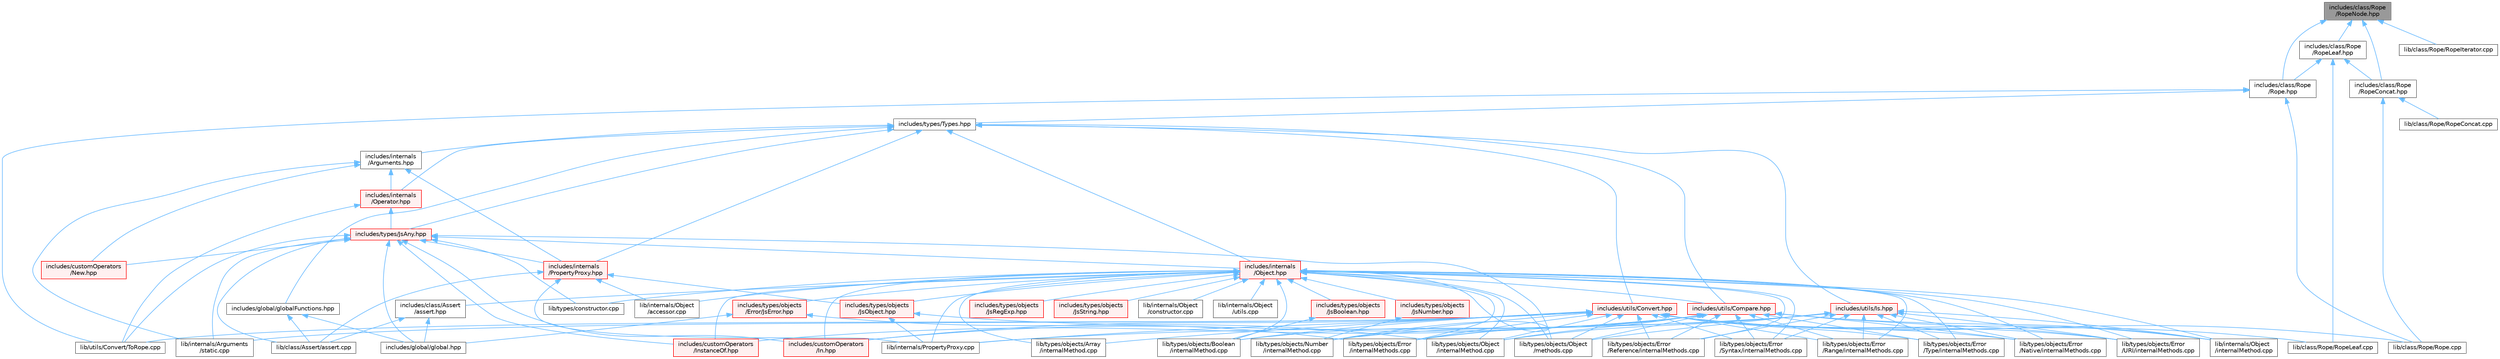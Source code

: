 digraph "includes/class/Rope/RopeNode.hpp"
{
 // LATEX_PDF_SIZE
  bgcolor="transparent";
  edge [fontname=Helvetica,fontsize=10,labelfontname=Helvetica,labelfontsize=10];
  node [fontname=Helvetica,fontsize=10,shape=box,height=0.2,width=0.4];
  Node1 [id="Node000001",label="includes/class/Rope\l/RopeNode.hpp",height=0.2,width=0.4,color="gray40", fillcolor="grey60", style="filled", fontcolor="black",tooltip=" "];
  Node1 -> Node2 [id="edge1_Node000001_Node000002",dir="back",color="steelblue1",style="solid",tooltip=" "];
  Node2 [id="Node000002",label="includes/class/Rope\l/Rope.hpp",height=0.2,width=0.4,color="grey40", fillcolor="white", style="filled",URL="$Rope_8hpp.html",tooltip=" "];
  Node2 -> Node3 [id="edge2_Node000002_Node000003",dir="back",color="steelblue1",style="solid",tooltip=" "];
  Node3 [id="Node000003",label="includes/types/Types.hpp",height=0.2,width=0.4,color="grey40", fillcolor="white", style="filled",URL="$Types_8hpp.html",tooltip=" "];
  Node3 -> Node4 [id="edge3_Node000003_Node000004",dir="back",color="steelblue1",style="solid",tooltip=" "];
  Node4 [id="Node000004",label="includes/global/globalFunctions.hpp",height=0.2,width=0.4,color="grey40", fillcolor="white", style="filled",URL="$globalFunctions_8hpp.html",tooltip=" "];
  Node4 -> Node5 [id="edge4_Node000004_Node000005",dir="back",color="steelblue1",style="solid",tooltip=" "];
  Node5 [id="Node000005",label="includes/global/global.hpp",height=0.2,width=0.4,color="grey40", fillcolor="white", style="filled",URL="$global_8hpp.html",tooltip=" "];
  Node4 -> Node6 [id="edge5_Node000004_Node000006",dir="back",color="steelblue1",style="solid",tooltip=" "];
  Node6 [id="Node000006",label="lib/class/Assert/assert.cpp",height=0.2,width=0.4,color="grey40", fillcolor="white", style="filled",URL="$assert_8cpp.html",tooltip=" "];
  Node3 -> Node7 [id="edge6_Node000003_Node000007",dir="back",color="steelblue1",style="solid",tooltip=" "];
  Node7 [id="Node000007",label="includes/internals\l/Arguments.hpp",height=0.2,width=0.4,color="grey40", fillcolor="white", style="filled",URL="$Arguments_8hpp.html",tooltip=" "];
  Node7 -> Node8 [id="edge7_Node000007_Node000008",dir="back",color="steelblue1",style="solid",tooltip=" "];
  Node8 [id="Node000008",label="includes/customOperators\l/New.hpp",height=0.2,width=0.4,color="red", fillcolor="#FFF0F0", style="filled",URL="$New_8hpp.html",tooltip=" "];
  Node7 -> Node11 [id="edge8_Node000007_Node000011",dir="back",color="steelblue1",style="solid",tooltip=" "];
  Node11 [id="Node000011",label="includes/internals\l/Operator.hpp",height=0.2,width=0.4,color="red", fillcolor="#FFF0F0", style="filled",URL="$Operator_8hpp.html",tooltip=" "];
  Node11 -> Node12 [id="edge9_Node000011_Node000012",dir="back",color="steelblue1",style="solid",tooltip=" "];
  Node12 [id="Node000012",label="includes/types/JsAny.hpp",height=0.2,width=0.4,color="red", fillcolor="#FFF0F0", style="filled",URL="$JsAny_8hpp.html",tooltip=" "];
  Node12 -> Node16 [id="edge10_Node000012_Node000016",dir="back",color="steelblue1",style="solid",tooltip=" "];
  Node16 [id="Node000016",label="includes/customOperators\l/In.hpp",height=0.2,width=0.4,color="red", fillcolor="#FFF0F0", style="filled",URL="$In_8hpp.html",tooltip=" "];
  Node12 -> Node17 [id="edge11_Node000012_Node000017",dir="back",color="steelblue1",style="solid",tooltip=" "];
  Node17 [id="Node000017",label="includes/customOperators\l/InstanceOf.hpp",height=0.2,width=0.4,color="red", fillcolor="#FFF0F0", style="filled",URL="$InstanceOf_8hpp.html",tooltip=" "];
  Node12 -> Node8 [id="edge12_Node000012_Node000008",dir="back",color="steelblue1",style="solid",tooltip=" "];
  Node12 -> Node5 [id="edge13_Node000012_Node000005",dir="back",color="steelblue1",style="solid",tooltip=" "];
  Node12 -> Node140 [id="edge14_Node000012_Node000140",dir="back",color="steelblue1",style="solid",tooltip=" "];
  Node140 [id="Node000140",label="includes/internals\l/Object.hpp",height=0.2,width=0.4,color="red", fillcolor="#FFF0F0", style="filled",URL="$Object_8hpp.html",tooltip=" "];
  Node140 -> Node141 [id="edge15_Node000140_Node000141",dir="back",color="steelblue1",style="solid",tooltip=" "];
  Node141 [id="Node000141",label="includes/class/Assert\l/assert.hpp",height=0.2,width=0.4,color="grey40", fillcolor="white", style="filled",URL="$assert_8hpp.html",tooltip=" "];
  Node141 -> Node5 [id="edge16_Node000141_Node000005",dir="back",color="steelblue1",style="solid",tooltip=" "];
  Node141 -> Node6 [id="edge17_Node000141_Node000006",dir="back",color="steelblue1",style="solid",tooltip=" "];
  Node140 -> Node16 [id="edge18_Node000140_Node000016",dir="back",color="steelblue1",style="solid",tooltip=" "];
  Node140 -> Node17 [id="edge19_Node000140_Node000017",dir="back",color="steelblue1",style="solid",tooltip=" "];
  Node140 -> Node142 [id="edge20_Node000140_Node000142",dir="back",color="steelblue1",style="solid",tooltip=" "];
  Node142 [id="Node000142",label="includes/types/objects\l/Error/JsError.hpp",height=0.2,width=0.4,color="red", fillcolor="#FFF0F0", style="filled",URL="$JsError_8hpp.html",tooltip=" "];
  Node142 -> Node5 [id="edge21_Node000142_Node000005",dir="back",color="steelblue1",style="solid",tooltip=" "];
  Node142 -> Node53 [id="edge22_Node000142_Node000053",dir="back",color="steelblue1",style="solid",tooltip=" "];
  Node53 [id="Node000053",label="lib/types/objects/Error\l/internalMethods.cpp",height=0.2,width=0.4,color="grey40", fillcolor="white", style="filled",URL="$internalMethods_8cpp.html",tooltip=" "];
  Node140 -> Node150 [id="edge23_Node000140_Node000150",dir="back",color="steelblue1",style="solid",tooltip=" "];
  Node150 [id="Node000150",label="includes/types/objects\l/JsBoolean.hpp",height=0.2,width=0.4,color="red", fillcolor="#FFF0F0", style="filled",URL="$JsBoolean_8hpp.html",tooltip=" "];
  Node150 -> Node37 [id="edge24_Node000150_Node000037",dir="back",color="steelblue1",style="solid",tooltip=" "];
  Node37 [id="Node000037",label="lib/types/objects/Boolean\l/internalMethod.cpp",height=0.2,width=0.4,color="grey40", fillcolor="white", style="filled",URL="$types_2objects_2Boolean_2internalMethod_8cpp.html",tooltip=" "];
  Node140 -> Node152 [id="edge25_Node000140_Node000152",dir="back",color="steelblue1",style="solid",tooltip=" "];
  Node152 [id="Node000152",label="includes/types/objects\l/JsNumber.hpp",height=0.2,width=0.4,color="red", fillcolor="#FFF0F0", style="filled",URL="$JsNumber_8hpp.html",tooltip=" "];
  Node152 -> Node59 [id="edge26_Node000152_Node000059",dir="back",color="steelblue1",style="solid",tooltip=" "];
  Node59 [id="Node000059",label="lib/types/objects/Number\l/internalMethod.cpp",height=0.2,width=0.4,color="grey40", fillcolor="white", style="filled",URL="$types_2objects_2Number_2internalMethod_8cpp.html",tooltip=" "];
  Node140 -> Node24 [id="edge27_Node000140_Node000024",dir="back",color="steelblue1",style="solid",tooltip=" "];
  Node24 [id="Node000024",label="includes/types/objects\l/JsObject.hpp",height=0.2,width=0.4,color="red", fillcolor="#FFF0F0", style="filled",URL="$JsObject_8hpp.html",tooltip=" "];
  Node24 -> Node76 [id="edge28_Node000024_Node000076",dir="back",color="steelblue1",style="solid",tooltip=" "];
  Node76 [id="Node000076",label="lib/internals/PropertyProxy.cpp",height=0.2,width=0.4,color="grey40", fillcolor="white", style="filled",URL="$PropertyProxy_8cpp.html",tooltip=" "];
  Node24 -> Node63 [id="edge29_Node000024_Node000063",dir="back",color="steelblue1",style="solid",tooltip=" "];
  Node63 [id="Node000063",label="lib/types/objects/Object\l/internalMethod.cpp",height=0.2,width=0.4,color="grey40", fillcolor="white", style="filled",URL="$types_2objects_2Object_2internalMethod_8cpp.html",tooltip=" "];
  Node140 -> Node83 [id="edge30_Node000140_Node000083",dir="back",color="steelblue1",style="solid",tooltip=" "];
  Node83 [id="Node000083",label="includes/types/objects\l/JsRegExp.hpp",height=0.2,width=0.4,color="red", fillcolor="#FFF0F0", style="filled",URL="$JsRegExp_8hpp.html",tooltip=" "];
  Node140 -> Node84 [id="edge31_Node000140_Node000084",dir="back",color="steelblue1",style="solid",tooltip=" "];
  Node84 [id="Node000084",label="includes/types/objects\l/JsString.hpp",height=0.2,width=0.4,color="red", fillcolor="#FFF0F0", style="filled",URL="$JsString_8hpp.html",tooltip=" "];
  Node140 -> Node88 [id="edge32_Node000140_Node000088",dir="back",color="steelblue1",style="solid",tooltip=" "];
  Node88 [id="Node000088",label="includes/utils/Compare.hpp",height=0.2,width=0.4,color="red", fillcolor="#FFF0F0", style="filled",URL="$Compare_8hpp.html",tooltip=" "];
  Node88 -> Node16 [id="edge33_Node000088_Node000016",dir="back",color="steelblue1",style="solid",tooltip=" "];
  Node88 -> Node17 [id="edge34_Node000088_Node000017",dir="back",color="steelblue1",style="solid",tooltip=" "];
  Node88 -> Node32 [id="edge35_Node000088_Node000032",dir="back",color="steelblue1",style="solid",tooltip=" "];
  Node32 [id="Node000032",label="lib/internals/Object\l/internalMethod.cpp",height=0.2,width=0.4,color="grey40", fillcolor="white", style="filled",URL="$internals_2Object_2internalMethod_8cpp.html",tooltip=" "];
  Node88 -> Node37 [id="edge36_Node000088_Node000037",dir="back",color="steelblue1",style="solid",tooltip=" "];
  Node88 -> Node40 [id="edge37_Node000088_Node000040",dir="back",color="steelblue1",style="solid",tooltip=" "];
  Node40 [id="Node000040",label="lib/types/objects/Error\l/Native/internalMethods.cpp",height=0.2,width=0.4,color="grey40", fillcolor="white", style="filled",URL="$Native_2internalMethods_8cpp.html",tooltip=" "];
  Node88 -> Node42 [id="edge38_Node000088_Node000042",dir="back",color="steelblue1",style="solid",tooltip=" "];
  Node42 [id="Node000042",label="lib/types/objects/Error\l/Range/internalMethods.cpp",height=0.2,width=0.4,color="grey40", fillcolor="white", style="filled",URL="$Range_2internalMethods_8cpp.html",tooltip=" "];
  Node88 -> Node44 [id="edge39_Node000088_Node000044",dir="back",color="steelblue1",style="solid",tooltip=" "];
  Node44 [id="Node000044",label="lib/types/objects/Error\l/Reference/internalMethods.cpp",height=0.2,width=0.4,color="grey40", fillcolor="white", style="filled",URL="$Reference_2internalMethods_8cpp.html",tooltip=" "];
  Node88 -> Node46 [id="edge40_Node000088_Node000046",dir="back",color="steelblue1",style="solid",tooltip=" "];
  Node46 [id="Node000046",label="lib/types/objects/Error\l/Syntax/internalMethods.cpp",height=0.2,width=0.4,color="grey40", fillcolor="white", style="filled",URL="$Syntax_2internalMethods_8cpp.html",tooltip=" "];
  Node88 -> Node48 [id="edge41_Node000088_Node000048",dir="back",color="steelblue1",style="solid",tooltip=" "];
  Node48 [id="Node000048",label="lib/types/objects/Error\l/Type/internalMethods.cpp",height=0.2,width=0.4,color="grey40", fillcolor="white", style="filled",URL="$Type_2internalMethods_8cpp.html",tooltip=" "];
  Node88 -> Node50 [id="edge42_Node000088_Node000050",dir="back",color="steelblue1",style="solid",tooltip=" "];
  Node50 [id="Node000050",label="lib/types/objects/Error\l/URI/internalMethods.cpp",height=0.2,width=0.4,color="grey40", fillcolor="white", style="filled",URL="$URI_2internalMethods_8cpp.html",tooltip=" "];
  Node88 -> Node53 [id="edge43_Node000088_Node000053",dir="back",color="steelblue1",style="solid",tooltip=" "];
  Node88 -> Node59 [id="edge44_Node000088_Node000059",dir="back",color="steelblue1",style="solid",tooltip=" "];
  Node88 -> Node63 [id="edge45_Node000088_Node000063",dir="back",color="steelblue1",style="solid",tooltip=" "];
  Node88 -> Node64 [id="edge46_Node000088_Node000064",dir="back",color="steelblue1",style="solid",tooltip=" "];
  Node64 [id="Node000064",label="lib/types/objects/Object\l/methods.cpp",height=0.2,width=0.4,color="grey40", fillcolor="white", style="filled",URL="$Object_2methods_8cpp.html",tooltip=" "];
  Node140 -> Node153 [id="edge47_Node000140_Node000153",dir="back",color="steelblue1",style="solid",tooltip=" "];
  Node153 [id="Node000153",label="lib/internals/Object\l/accessor.cpp",height=0.2,width=0.4,color="grey40", fillcolor="white", style="filled",URL="$internals_2Object_2accessor_8cpp.html",tooltip=" "];
  Node140 -> Node139 [id="edge48_Node000140_Node000139",dir="back",color="steelblue1",style="solid",tooltip=" "];
  Node139 [id="Node000139",label="lib/internals/Object\l/constructor.cpp",height=0.2,width=0.4,color="grey40", fillcolor="white", style="filled",URL="$internals_2Object_2constructor_8cpp.html",tooltip=" "];
  Node140 -> Node32 [id="edge49_Node000140_Node000032",dir="back",color="steelblue1",style="solid",tooltip=" "];
  Node140 -> Node154 [id="edge50_Node000140_Node000154",dir="back",color="steelblue1",style="solid",tooltip=" "];
  Node154 [id="Node000154",label="lib/internals/Object\l/utils.cpp",height=0.2,width=0.4,color="grey40", fillcolor="white", style="filled",URL="$utils_8cpp.html",tooltip=" "];
  Node140 -> Node76 [id="edge51_Node000140_Node000076",dir="back",color="steelblue1",style="solid",tooltip=" "];
  Node140 -> Node155 [id="edge52_Node000140_Node000155",dir="back",color="steelblue1",style="solid",tooltip=" "];
  Node155 [id="Node000155",label="lib/types/constructor.cpp",height=0.2,width=0.4,color="grey40", fillcolor="white", style="filled",URL="$types_2constructor_8cpp.html",tooltip=" "];
  Node140 -> Node34 [id="edge53_Node000140_Node000034",dir="back",color="steelblue1",style="solid",tooltip=" "];
  Node34 [id="Node000034",label="lib/types/objects/Array\l/internalMethod.cpp",height=0.2,width=0.4,color="grey40", fillcolor="white", style="filled",URL="$types_2objects_2Array_2internalMethod_8cpp.html",tooltip=" "];
  Node140 -> Node37 [id="edge54_Node000140_Node000037",dir="back",color="steelblue1",style="solid",tooltip=" "];
  Node140 -> Node40 [id="edge55_Node000140_Node000040",dir="back",color="steelblue1",style="solid",tooltip=" "];
  Node140 -> Node42 [id="edge56_Node000140_Node000042",dir="back",color="steelblue1",style="solid",tooltip=" "];
  Node140 -> Node44 [id="edge57_Node000140_Node000044",dir="back",color="steelblue1",style="solid",tooltip=" "];
  Node140 -> Node46 [id="edge58_Node000140_Node000046",dir="back",color="steelblue1",style="solid",tooltip=" "];
  Node140 -> Node48 [id="edge59_Node000140_Node000048",dir="back",color="steelblue1",style="solid",tooltip=" "];
  Node140 -> Node50 [id="edge60_Node000140_Node000050",dir="back",color="steelblue1",style="solid",tooltip=" "];
  Node140 -> Node53 [id="edge61_Node000140_Node000053",dir="back",color="steelblue1",style="solid",tooltip=" "];
  Node140 -> Node59 [id="edge62_Node000140_Node000059",dir="back",color="steelblue1",style="solid",tooltip=" "];
  Node140 -> Node63 [id="edge63_Node000140_Node000063",dir="back",color="steelblue1",style="solid",tooltip=" "];
  Node140 -> Node64 [id="edge64_Node000140_Node000064",dir="back",color="steelblue1",style="solid",tooltip=" "];
  Node12 -> Node156 [id="edge65_Node000012_Node000156",dir="back",color="steelblue1",style="solid",tooltip=" "];
  Node156 [id="Node000156",label="includes/internals\l/PropertyProxy.hpp",height=0.2,width=0.4,color="red", fillcolor="#FFF0F0", style="filled",URL="$PropertyProxy_8hpp.html",tooltip=" "];
  Node156 -> Node24 [id="edge66_Node000156_Node000024",dir="back",color="steelblue1",style="solid",tooltip=" "];
  Node156 -> Node6 [id="edge67_Node000156_Node000006",dir="back",color="steelblue1",style="solid",tooltip=" "];
  Node156 -> Node153 [id="edge68_Node000156_Node000153",dir="back",color="steelblue1",style="solid",tooltip=" "];
  Node156 -> Node76 [id="edge69_Node000156_Node000076",dir="back",color="steelblue1",style="solid",tooltip=" "];
  Node12 -> Node6 [id="edge70_Node000012_Node000006",dir="back",color="steelblue1",style="solid",tooltip=" "];
  Node12 -> Node31 [id="edge71_Node000012_Node000031",dir="back",color="steelblue1",style="solid",tooltip=" "];
  Node31 [id="Node000031",label="lib/internals/Arguments\l/static.cpp",height=0.2,width=0.4,color="grey40", fillcolor="white", style="filled",URL="$internals_2Arguments_2static_8cpp.html",tooltip=" "];
  Node12 -> Node155 [id="edge72_Node000012_Node000155",dir="back",color="steelblue1",style="solid",tooltip=" "];
  Node12 -> Node64 [id="edge73_Node000012_Node000064",dir="back",color="steelblue1",style="solid",tooltip=" "];
  Node12 -> Node134 [id="edge74_Node000012_Node000134",dir="back",color="steelblue1",style="solid",tooltip=" "];
  Node134 [id="Node000134",label="lib/utils/Convert/ToRope.cpp",height=0.2,width=0.4,color="grey40", fillcolor="white", style="filled",URL="$ToRope_8cpp.html",tooltip=" "];
  Node11 -> Node134 [id="edge75_Node000011_Node000134",dir="back",color="steelblue1",style="solid",tooltip=" "];
  Node7 -> Node156 [id="edge76_Node000007_Node000156",dir="back",color="steelblue1",style="solid",tooltip=" "];
  Node7 -> Node31 [id="edge77_Node000007_Node000031",dir="back",color="steelblue1",style="solid",tooltip=" "];
  Node3 -> Node140 [id="edge78_Node000003_Node000140",dir="back",color="steelblue1",style="solid",tooltip=" "];
  Node3 -> Node11 [id="edge79_Node000003_Node000011",dir="back",color="steelblue1",style="solid",tooltip=" "];
  Node3 -> Node156 [id="edge80_Node000003_Node000156",dir="back",color="steelblue1",style="solid",tooltip=" "];
  Node3 -> Node12 [id="edge81_Node000003_Node000012",dir="back",color="steelblue1",style="solid",tooltip=" "];
  Node3 -> Node88 [id="edge82_Node000003_Node000088",dir="back",color="steelblue1",style="solid",tooltip=" "];
  Node3 -> Node93 [id="edge83_Node000003_Node000093",dir="back",color="steelblue1",style="solid",tooltip=" "];
  Node93 [id="Node000093",label="includes/utils/Convert.hpp",height=0.2,width=0.4,color="red", fillcolor="#FFF0F0", style="filled",URL="$Convert_8hpp.html",tooltip=" "];
  Node93 -> Node16 [id="edge84_Node000093_Node000016",dir="back",color="steelblue1",style="solid",tooltip=" "];
  Node93 -> Node96 [id="edge85_Node000093_Node000096",dir="back",color="steelblue1",style="solid",tooltip=" "];
  Node96 [id="Node000096",label="lib/class/Rope/Rope.cpp",height=0.2,width=0.4,color="grey40", fillcolor="white", style="filled",URL="$Rope_8cpp.html",tooltip=" "];
  Node93 -> Node97 [id="edge86_Node000093_Node000097",dir="back",color="steelblue1",style="solid",tooltip=" "];
  Node97 [id="Node000097",label="lib/class/Rope/RopeLeaf.cpp",height=0.2,width=0.4,color="grey40", fillcolor="white", style="filled",URL="$RopeLeaf_8cpp.html",tooltip=" "];
  Node93 -> Node31 [id="edge87_Node000093_Node000031",dir="back",color="steelblue1",style="solid",tooltip=" "];
  Node93 -> Node32 [id="edge88_Node000093_Node000032",dir="back",color="steelblue1",style="solid",tooltip=" "];
  Node93 -> Node76 [id="edge89_Node000093_Node000076",dir="back",color="steelblue1",style="solid",tooltip=" "];
  Node93 -> Node34 [id="edge90_Node000093_Node000034",dir="back",color="steelblue1",style="solid",tooltip=" "];
  Node93 -> Node37 [id="edge91_Node000093_Node000037",dir="back",color="steelblue1",style="solid",tooltip=" "];
  Node93 -> Node40 [id="edge92_Node000093_Node000040",dir="back",color="steelblue1",style="solid",tooltip=" "];
  Node93 -> Node42 [id="edge93_Node000093_Node000042",dir="back",color="steelblue1",style="solid",tooltip=" "];
  Node93 -> Node44 [id="edge94_Node000093_Node000044",dir="back",color="steelblue1",style="solid",tooltip=" "];
  Node93 -> Node46 [id="edge95_Node000093_Node000046",dir="back",color="steelblue1",style="solid",tooltip=" "];
  Node93 -> Node48 [id="edge96_Node000093_Node000048",dir="back",color="steelblue1",style="solid",tooltip=" "];
  Node93 -> Node50 [id="edge97_Node000093_Node000050",dir="back",color="steelblue1",style="solid",tooltip=" "];
  Node93 -> Node53 [id="edge98_Node000093_Node000053",dir="back",color="steelblue1",style="solid",tooltip=" "];
  Node93 -> Node59 [id="edge99_Node000093_Node000059",dir="back",color="steelblue1",style="solid",tooltip=" "];
  Node93 -> Node63 [id="edge100_Node000093_Node000063",dir="back",color="steelblue1",style="solid",tooltip=" "];
  Node93 -> Node64 [id="edge101_Node000093_Node000064",dir="back",color="steelblue1",style="solid",tooltip=" "];
  Node93 -> Node134 [id="edge102_Node000093_Node000134",dir="back",color="steelblue1",style="solid",tooltip=" "];
  Node3 -> Node138 [id="edge103_Node000003_Node000138",dir="back",color="steelblue1",style="solid",tooltip=" "];
  Node138 [id="Node000138",label="includes/utils/Is.hpp",height=0.2,width=0.4,color="red", fillcolor="#FFF0F0", style="filled",URL="$Is_8hpp.html",tooltip=" "];
  Node138 -> Node32 [id="edge104_Node000138_Node000032",dir="back",color="steelblue1",style="solid",tooltip=" "];
  Node138 -> Node76 [id="edge105_Node000138_Node000076",dir="back",color="steelblue1",style="solid",tooltip=" "];
  Node138 -> Node40 [id="edge106_Node000138_Node000040",dir="back",color="steelblue1",style="solid",tooltip=" "];
  Node138 -> Node42 [id="edge107_Node000138_Node000042",dir="back",color="steelblue1",style="solid",tooltip=" "];
  Node138 -> Node44 [id="edge108_Node000138_Node000044",dir="back",color="steelblue1",style="solid",tooltip=" "];
  Node138 -> Node46 [id="edge109_Node000138_Node000046",dir="back",color="steelblue1",style="solid",tooltip=" "];
  Node138 -> Node48 [id="edge110_Node000138_Node000048",dir="back",color="steelblue1",style="solid",tooltip=" "];
  Node138 -> Node50 [id="edge111_Node000138_Node000050",dir="back",color="steelblue1",style="solid",tooltip=" "];
  Node138 -> Node53 [id="edge112_Node000138_Node000053",dir="back",color="steelblue1",style="solid",tooltip=" "];
  Node138 -> Node63 [id="edge113_Node000138_Node000063",dir="back",color="steelblue1",style="solid",tooltip=" "];
  Node138 -> Node64 [id="edge114_Node000138_Node000064",dir="back",color="steelblue1",style="solid",tooltip=" "];
  Node2 -> Node96 [id="edge115_Node000002_Node000096",dir="back",color="steelblue1",style="solid",tooltip=" "];
  Node2 -> Node134 [id="edge116_Node000002_Node000134",dir="back",color="steelblue1",style="solid",tooltip=" "];
  Node1 -> Node160 [id="edge117_Node000001_Node000160",dir="back",color="steelblue1",style="solid",tooltip=" "];
  Node160 [id="Node000160",label="includes/class/Rope\l/RopeConcat.hpp",height=0.2,width=0.4,color="grey40", fillcolor="white", style="filled",URL="$RopeConcat_8hpp.html",tooltip=" "];
  Node160 -> Node96 [id="edge118_Node000160_Node000096",dir="back",color="steelblue1",style="solid",tooltip=" "];
  Node160 -> Node161 [id="edge119_Node000160_Node000161",dir="back",color="steelblue1",style="solid",tooltip=" "];
  Node161 [id="Node000161",label="lib/class/Rope/RopeConcat.cpp",height=0.2,width=0.4,color="grey40", fillcolor="white", style="filled",URL="$RopeConcat_8cpp.html",tooltip=" "];
  Node1 -> Node162 [id="edge120_Node000001_Node000162",dir="back",color="steelblue1",style="solid",tooltip=" "];
  Node162 [id="Node000162",label="includes/class/Rope\l/RopeLeaf.hpp",height=0.2,width=0.4,color="grey40", fillcolor="white", style="filled",URL="$RopeLeaf_8hpp.html",tooltip=" "];
  Node162 -> Node2 [id="edge121_Node000162_Node000002",dir="back",color="steelblue1",style="solid",tooltip=" "];
  Node162 -> Node160 [id="edge122_Node000162_Node000160",dir="back",color="steelblue1",style="solid",tooltip=" "];
  Node162 -> Node97 [id="edge123_Node000162_Node000097",dir="back",color="steelblue1",style="solid",tooltip=" "];
  Node1 -> Node163 [id="edge124_Node000001_Node000163",dir="back",color="steelblue1",style="solid",tooltip=" "];
  Node163 [id="Node000163",label="lib/class/Rope/RopeIterator.cpp",height=0.2,width=0.4,color="grey40", fillcolor="white", style="filled",URL="$RopeIterator_8cpp.html",tooltip=" "];
}
